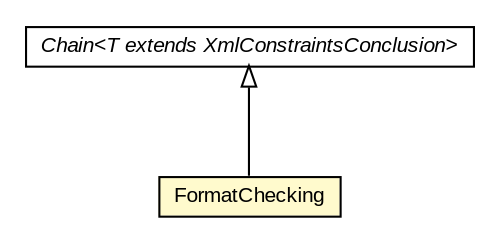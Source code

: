 #!/usr/local/bin/dot
#
# Class diagram 
# Generated by UMLGraph version R5_6-24-gf6e263 (http://www.umlgraph.org/)
#

digraph G {
	edge [fontname="arial",fontsize=10,labelfontname="arial",labelfontsize=10];
	node [fontname="arial",fontsize=10,shape=plaintext];
	nodesep=0.25;
	ranksep=0.5;
	// eu.europa.esig.dss.validation.process.Chain<T extends eu.europa.esig.dss.jaxb.detailedreport.XmlConstraintsConclusion>
	c365647 [label=<<table title="eu.europa.esig.dss.validation.process.Chain" border="0" cellborder="1" cellspacing="0" cellpadding="2" port="p" href="../../Chain.html">
		<tr><td><table border="0" cellspacing="0" cellpadding="1">
<tr><td align="center" balign="center"><font face="arial italic"> Chain&lt;T extends XmlConstraintsConclusion&gt; </font></td></tr>
		</table></td></tr>
		</table>>, URL="../../Chain.html", fontname="arial", fontcolor="black", fontsize=10.0];
	// eu.europa.esig.dss.validation.process.bbb.fc.FormatChecking
	c365666 [label=<<table title="eu.europa.esig.dss.validation.process.bbb.fc.FormatChecking" border="0" cellborder="1" cellspacing="0" cellpadding="2" port="p" bgcolor="lemonChiffon" href="./FormatChecking.html">
		<tr><td><table border="0" cellspacing="0" cellpadding="1">
<tr><td align="center" balign="center"> FormatChecking </td></tr>
		</table></td></tr>
		</table>>, URL="./FormatChecking.html", fontname="arial", fontcolor="black", fontsize=10.0];
	//eu.europa.esig.dss.validation.process.bbb.fc.FormatChecking extends eu.europa.esig.dss.validation.process.Chain<eu.europa.esig.dss.jaxb.detailedreport.XmlFC>
	c365647:p -> c365666:p [dir=back,arrowtail=empty];
}

